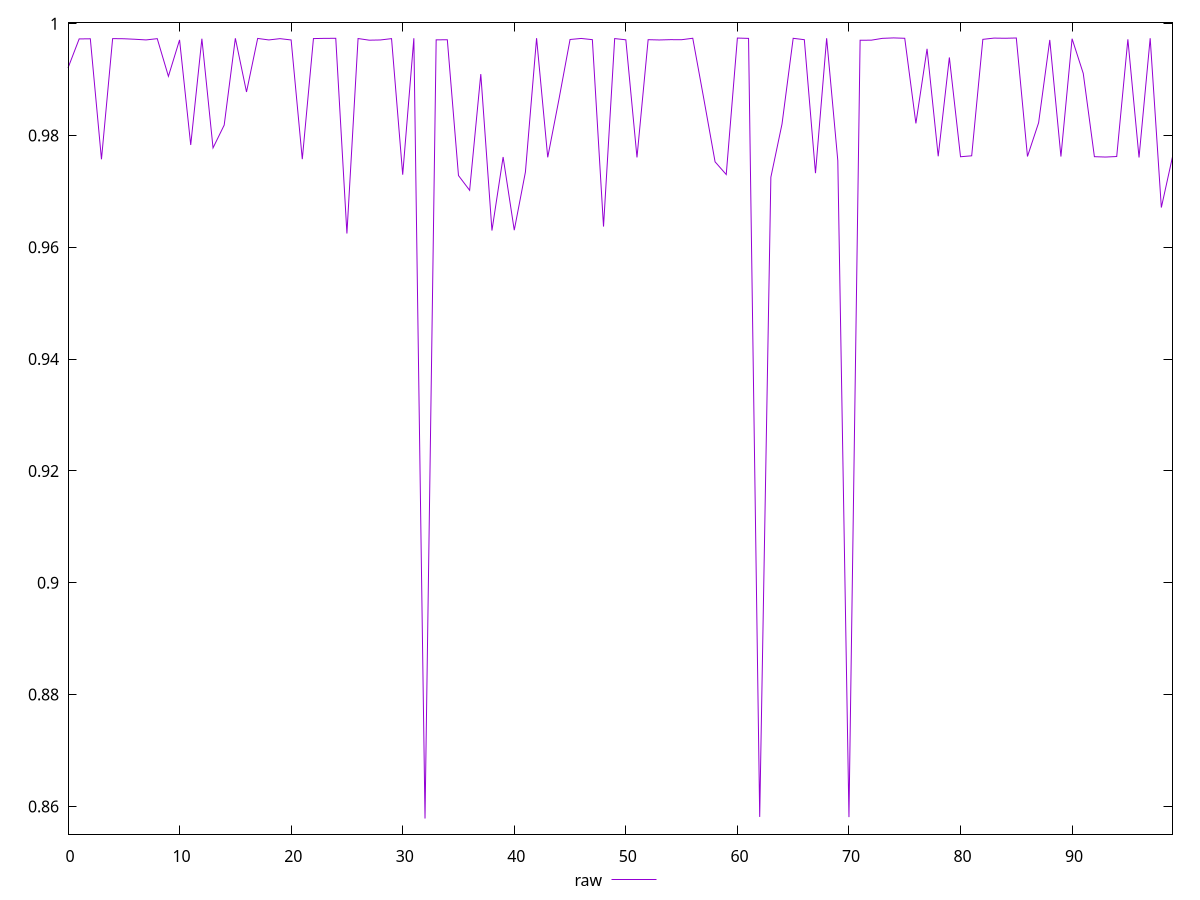reset

$raw <<EOF
0 0.9920691286046198
1 0.9972670419200401
2 0.997292702190395
3 0.9757388742128786
4 0.9973233532726254
5 0.997300229099843
6 0.9972074497752129
7 0.9970893518490268
8 0.9973162312881572
9 0.9905835120065523
10 0.9970950548148083
11 0.97829875972566
12 0.9973047727820998
13 0.9777761017139964
14 0.9818562663930333
15 0.9973818924746535
16 0.9877801670680612
17 0.9973552665135272
18 0.9970870452336912
19 0.9973166482485919
20 0.9970827960265369
21 0.9757602734574122
22 0.99732919475846
23 0.9973680680256374
24 0.9973782333378004
25 0.9624634793030395
26 0.9973387778422323
27 0.9970436870254697
28 0.9970827960265369
29 0.9973205867940608
30 0.9729857048710531
31 0.9973889159396561
32 0.857831345976873
33 0.997105316190974
34 0.9971179328719189
35 0.9728334611845808
36 0.9701884497131136
37 0.9909802184474692
38 0.9629963197001946
39 0.976145656059547
40 0.9630610042432572
41 0.973458639653957
42 0.9974034320772022
43 0.976089575432608
44 0.986404063209676
45 0.9971666799525976
46 0.9973533702089058
47 0.9971367624441797
48 0.963703727982806
49 0.9973302131856313
50 0.9971103148048563
51 0.9760795370180066
52 0.9971325821631385
53 0.9970827166252172
54 0.997136904791958
55 0.9971285613484616
56 0.997386543399075
57 0.9864432997322953
58 0.975283542513946
59 0.973014948804164
60 0.9974222486535854
61 0.9973627751403177
62 0.8581204734701907
63 0.9725313229325724
64 0.982050732625131
65 0.99737919803225
66 0.9971319265750531
67 0.9732539974889487
68 0.9973846705836746
69 0.9755018223441718
70 0.8580820357941348
71 0.997033042618009
72 0.9970431255908412
73 0.9973717312123149
74 0.9974497564732672
75 0.9973833312975002
76 0.982155244546581
77 0.9954973819004816
78 0.9762795777166791
79 0.9939560822057859
80 0.9761960684910863
81 0.9763631779712548
82 0.9971916996691271
83 0.9974158680706335
84 0.997384565042904
85 0.9974346426690807
86 0.9762442688179458
87 0.9822798247480995
88 0.9970848093894751
89 0.9762324935751933
90 0.9973023902597604
91 0.9910977428760219
92 0.9762077974909483
93 0.9761401630794445
94 0.9762369927466769
95 0.9971979652531116
96 0.9760649819629492
97 0.9973957148140213
98 0.9671114581554088
99 0.9761830508678425
EOF

set key outside below
set xrange [0:99]
set yrange [0.8550389777669452:1.000242124683195]
set trange [0.8550389777669452:1.000242124683195]
set terminal svg size 640, 500 enhanced background rgb 'white'
set output "reports/report_00032_2021-02-25T10-28-15.087Z/meta/pScore/samples/agenda/raw/values.svg"

plot $raw title "raw" with line

reset
